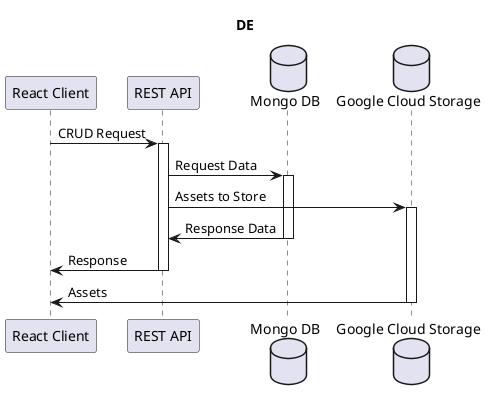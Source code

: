 @startuml Erply Wizard
participant "React Client" as Client
participant "REST API" as API
database "Mongo DB" as MongoDB
database "Google Cloud Storage" as GCS

title DE

Client -> API: CRUD Request
activate API
API -> MongoDB: Request Data
activate MongoDB
API -> GCS: Assets to Store
activate GCS
MongoDB -> API: Response Data
deactivate MongoDB
API -> Client: Response
deactivate API
GCS -> Client: Assets
deactivate GCS

@enduml